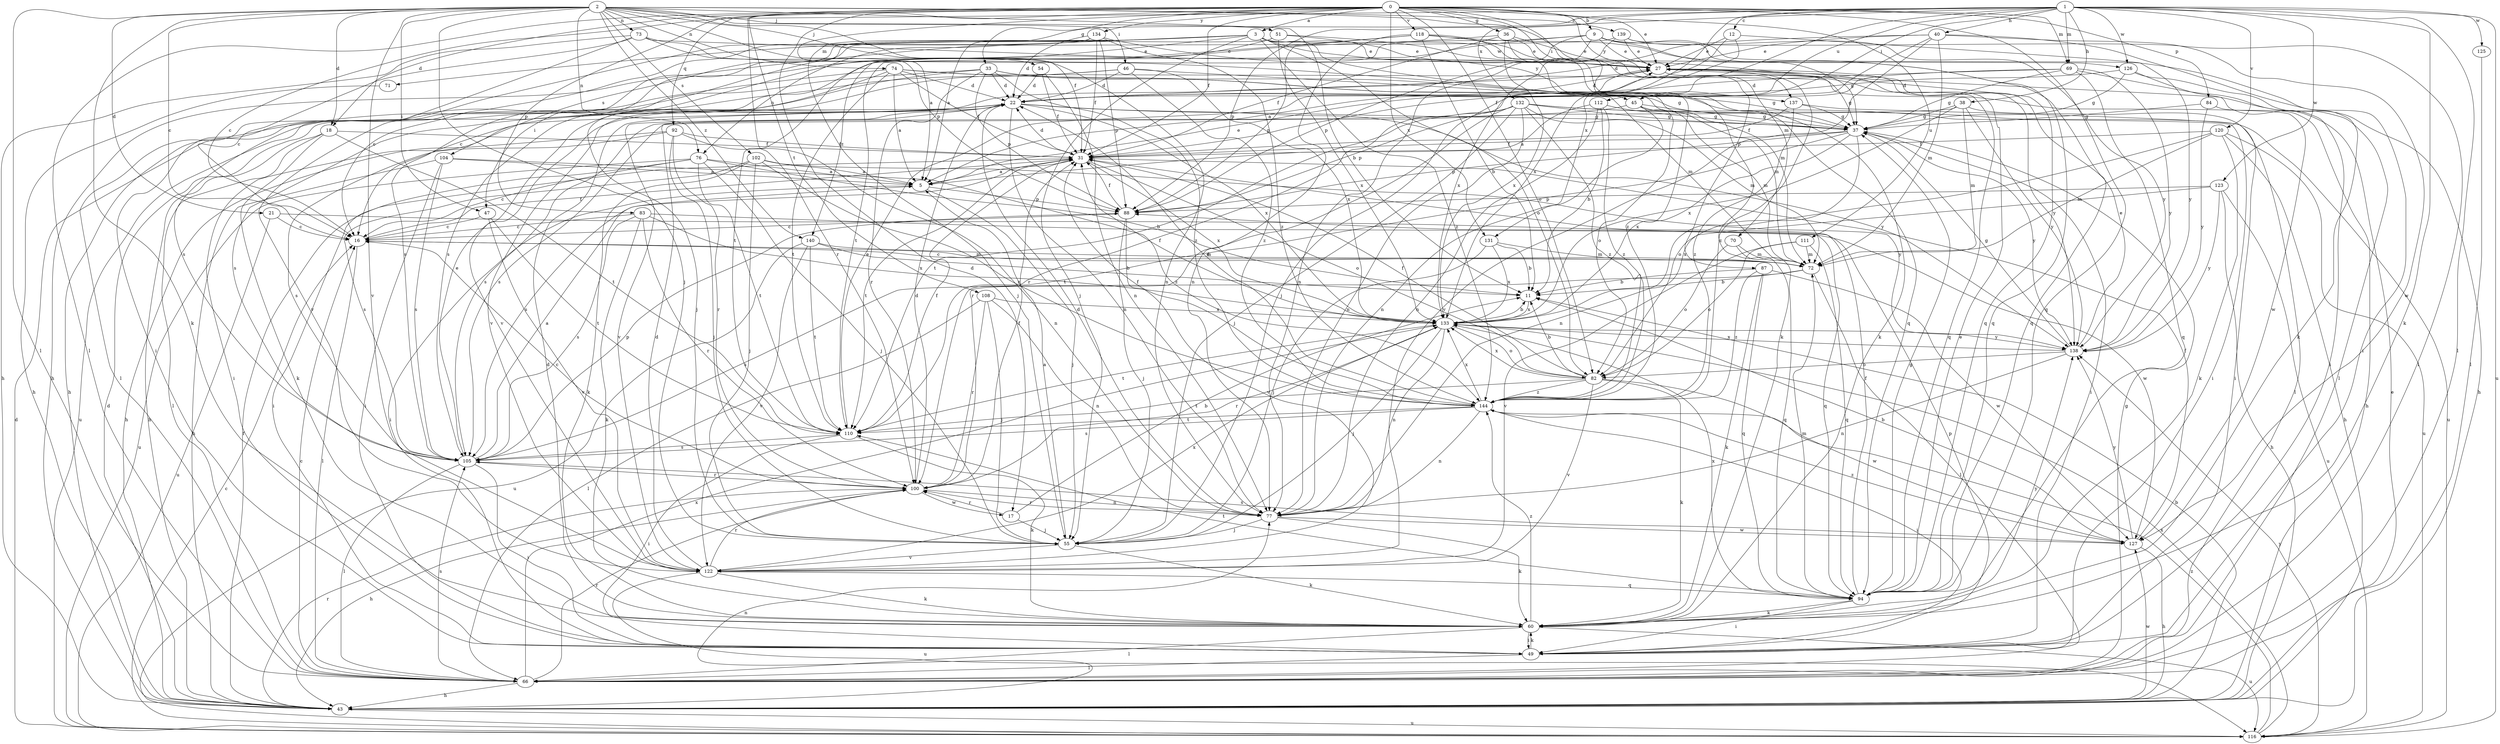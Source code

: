 strict digraph  {
0;
1;
2;
3;
5;
9;
11;
12;
16;
17;
18;
21;
22;
27;
31;
33;
36;
37;
38;
40;
43;
45;
46;
47;
49;
51;
54;
55;
60;
66;
69;
70;
71;
72;
73;
74;
76;
77;
82;
83;
84;
87;
88;
92;
94;
100;
102;
104;
105;
108;
110;
111;
112;
116;
118;
120;
122;
123;
125;
126;
127;
131;
132;
133;
134;
137;
138;
139;
140;
144;
0 -> 3  [label=a];
0 -> 5  [label=a];
0 -> 9  [label=b];
0 -> 17  [label=d];
0 -> 18  [label=d];
0 -> 27  [label=e];
0 -> 31  [label=f];
0 -> 33  [label=g];
0 -> 36  [label=g];
0 -> 45  [label=i];
0 -> 66  [label=l];
0 -> 69  [label=m];
0 -> 82  [label=o];
0 -> 83  [label=p];
0 -> 84  [label=p];
0 -> 87  [label=p];
0 -> 92  [label=q];
0 -> 94  [label=q];
0 -> 100  [label=r];
0 -> 108  [label=t];
0 -> 111  [label=u];
0 -> 118  [label=v];
0 -> 131  [label=x];
0 -> 134  [label=y];
0 -> 137  [label=y];
1 -> 5  [label=a];
1 -> 12  [label=c];
1 -> 16  [label=c];
1 -> 38  [label=h];
1 -> 40  [label=h];
1 -> 45  [label=i];
1 -> 60  [label=k];
1 -> 66  [label=l];
1 -> 69  [label=m];
1 -> 88  [label=p];
1 -> 112  [label=u];
1 -> 116  [label=u];
1 -> 120  [label=v];
1 -> 123  [label=w];
1 -> 125  [label=w];
1 -> 126  [label=w];
1 -> 131  [label=x];
1 -> 132  [label=x];
1 -> 133  [label=x];
2 -> 11  [label=b];
2 -> 16  [label=c];
2 -> 18  [label=d];
2 -> 21  [label=d];
2 -> 31  [label=f];
2 -> 46  [label=i];
2 -> 47  [label=i];
2 -> 51  [label=j];
2 -> 54  [label=j];
2 -> 55  [label=j];
2 -> 60  [label=k];
2 -> 66  [label=l];
2 -> 70  [label=m];
2 -> 73  [label=n];
2 -> 74  [label=n];
2 -> 76  [label=n];
2 -> 88  [label=p];
2 -> 102  [label=s];
2 -> 122  [label=v];
2 -> 139  [label=z];
2 -> 140  [label=z];
3 -> 27  [label=e];
3 -> 47  [label=i];
3 -> 55  [label=j];
3 -> 71  [label=m];
3 -> 72  [label=m];
3 -> 76  [label=n];
3 -> 82  [label=o];
3 -> 104  [label=s];
3 -> 126  [label=w];
3 -> 137  [label=y];
3 -> 140  [label=z];
3 -> 144  [label=z];
5 -> 27  [label=e];
5 -> 49  [label=i];
5 -> 55  [label=j];
5 -> 88  [label=p];
9 -> 16  [label=c];
9 -> 27  [label=e];
9 -> 37  [label=g];
9 -> 49  [label=i];
9 -> 66  [label=l];
9 -> 77  [label=n];
9 -> 88  [label=p];
9 -> 110  [label=t];
11 -> 133  [label=x];
12 -> 5  [label=a];
12 -> 27  [label=e];
12 -> 55  [label=j];
12 -> 138  [label=y];
16 -> 31  [label=f];
16 -> 66  [label=l];
16 -> 72  [label=m];
17 -> 11  [label=b];
17 -> 55  [label=j];
17 -> 100  [label=r];
18 -> 31  [label=f];
18 -> 43  [label=h];
18 -> 60  [label=k];
18 -> 66  [label=l];
18 -> 110  [label=t];
21 -> 16  [label=c];
21 -> 116  [label=u];
21 -> 127  [label=w];
22 -> 37  [label=g];
22 -> 49  [label=i];
22 -> 77  [label=n];
22 -> 116  [label=u];
22 -> 122  [label=v];
22 -> 133  [label=x];
22 -> 138  [label=y];
27 -> 22  [label=d];
27 -> 37  [label=g];
27 -> 94  [label=q];
27 -> 138  [label=y];
27 -> 144  [label=z];
31 -> 5  [label=a];
31 -> 22  [label=d];
31 -> 82  [label=o];
31 -> 105  [label=s];
31 -> 110  [label=t];
31 -> 133  [label=x];
33 -> 22  [label=d];
33 -> 37  [label=g];
33 -> 43  [label=h];
33 -> 72  [label=m];
33 -> 88  [label=p];
33 -> 100  [label=r];
33 -> 122  [label=v];
33 -> 144  [label=z];
36 -> 27  [label=e];
36 -> 31  [label=f];
36 -> 60  [label=k];
36 -> 105  [label=s];
36 -> 133  [label=x];
36 -> 144  [label=z];
37 -> 31  [label=f];
37 -> 49  [label=i];
37 -> 82  [label=o];
37 -> 88  [label=p];
37 -> 110  [label=t];
37 -> 133  [label=x];
37 -> 138  [label=y];
38 -> 37  [label=g];
38 -> 49  [label=i];
38 -> 72  [label=m];
38 -> 105  [label=s];
38 -> 133  [label=x];
38 -> 138  [label=y];
40 -> 22  [label=d];
40 -> 27  [label=e];
40 -> 31  [label=f];
40 -> 60  [label=k];
40 -> 72  [label=m];
40 -> 122  [label=v];
40 -> 127  [label=w];
43 -> 11  [label=b];
43 -> 22  [label=d];
43 -> 27  [label=e];
43 -> 31  [label=f];
43 -> 77  [label=n];
43 -> 100  [label=r];
43 -> 116  [label=u];
43 -> 127  [label=w];
45 -> 37  [label=g];
45 -> 72  [label=m];
45 -> 77  [label=n];
45 -> 82  [label=o];
45 -> 105  [label=s];
46 -> 22  [label=d];
46 -> 72  [label=m];
46 -> 105  [label=s];
46 -> 122  [label=v];
46 -> 133  [label=x];
46 -> 144  [label=z];
47 -> 16  [label=c];
47 -> 110  [label=t];
47 -> 122  [label=v];
49 -> 60  [label=k];
49 -> 66  [label=l];
49 -> 88  [label=p];
51 -> 27  [label=e];
51 -> 49  [label=i];
51 -> 94  [label=q];
51 -> 110  [label=t];
51 -> 133  [label=x];
54 -> 22  [label=d];
54 -> 31  [label=f];
54 -> 77  [label=n];
55 -> 5  [label=a];
55 -> 60  [label=k];
55 -> 122  [label=v];
60 -> 22  [label=d];
60 -> 49  [label=i];
60 -> 66  [label=l];
60 -> 116  [label=u];
60 -> 138  [label=y];
60 -> 144  [label=z];
66 -> 16  [label=c];
66 -> 37  [label=g];
66 -> 43  [label=h];
66 -> 100  [label=r];
66 -> 105  [label=s];
66 -> 133  [label=x];
69 -> 22  [label=d];
69 -> 37  [label=g];
69 -> 66  [label=l];
69 -> 94  [label=q];
69 -> 100  [label=r];
69 -> 138  [label=y];
70 -> 72  [label=m];
70 -> 82  [label=o];
70 -> 94  [label=q];
71 -> 43  [label=h];
72 -> 11  [label=b];
72 -> 16  [label=c];
72 -> 66  [label=l];
72 -> 105  [label=s];
73 -> 16  [label=c];
73 -> 27  [label=e];
73 -> 43  [label=h];
73 -> 77  [label=n];
73 -> 94  [label=q];
73 -> 122  [label=v];
74 -> 5  [label=a];
74 -> 22  [label=d];
74 -> 31  [label=f];
74 -> 37  [label=g];
74 -> 55  [label=j];
74 -> 66  [label=l];
74 -> 110  [label=t];
74 -> 127  [label=w];
76 -> 5  [label=a];
76 -> 11  [label=b];
76 -> 16  [label=c];
76 -> 49  [label=i];
76 -> 55  [label=j];
76 -> 110  [label=t];
76 -> 116  [label=u];
77 -> 22  [label=d];
77 -> 55  [label=j];
77 -> 60  [label=k];
77 -> 100  [label=r];
77 -> 127  [label=w];
82 -> 11  [label=b];
82 -> 31  [label=f];
82 -> 60  [label=k];
82 -> 110  [label=t];
82 -> 122  [label=v];
82 -> 127  [label=w];
82 -> 133  [label=x];
82 -> 144  [label=z];
83 -> 16  [label=c];
83 -> 60  [label=k];
83 -> 94  [label=q];
83 -> 100  [label=r];
83 -> 105  [label=s];
83 -> 133  [label=x];
84 -> 37  [label=g];
84 -> 43  [label=h];
84 -> 138  [label=y];
87 -> 11  [label=b];
87 -> 60  [label=k];
87 -> 94  [label=q];
87 -> 127  [label=w];
87 -> 144  [label=z];
88 -> 16  [label=c];
88 -> 31  [label=f];
88 -> 55  [label=j];
88 -> 122  [label=v];
92 -> 31  [label=f];
92 -> 43  [label=h];
92 -> 55  [label=j];
92 -> 77  [label=n];
92 -> 100  [label=r];
92 -> 105  [label=s];
94 -> 27  [label=e];
94 -> 31  [label=f];
94 -> 37  [label=g];
94 -> 49  [label=i];
94 -> 60  [label=k];
94 -> 72  [label=m];
94 -> 110  [label=t];
94 -> 133  [label=x];
100 -> 16  [label=c];
100 -> 22  [label=d];
100 -> 31  [label=f];
100 -> 43  [label=h];
100 -> 77  [label=n];
100 -> 17  [label=w];
102 -> 5  [label=a];
102 -> 55  [label=j];
102 -> 60  [label=k];
102 -> 105  [label=s];
102 -> 138  [label=y];
102 -> 144  [label=z];
104 -> 5  [label=a];
104 -> 43  [label=h];
104 -> 49  [label=i];
104 -> 105  [label=s];
104 -> 144  [label=z];
105 -> 5  [label=a];
105 -> 27  [label=e];
105 -> 49  [label=i];
105 -> 66  [label=l];
105 -> 88  [label=p];
105 -> 100  [label=r];
108 -> 55  [label=j];
108 -> 66  [label=l];
108 -> 77  [label=n];
108 -> 100  [label=r];
108 -> 133  [label=x];
110 -> 27  [label=e];
110 -> 31  [label=f];
110 -> 49  [label=i];
110 -> 60  [label=k];
110 -> 105  [label=s];
111 -> 72  [label=m];
111 -> 82  [label=o];
111 -> 94  [label=q];
111 -> 122  [label=v];
112 -> 5  [label=a];
112 -> 11  [label=b];
112 -> 37  [label=g];
112 -> 77  [label=n];
112 -> 144  [label=z];
116 -> 16  [label=c];
116 -> 22  [label=d];
116 -> 133  [label=x];
116 -> 138  [label=y];
116 -> 144  [label=z];
118 -> 11  [label=b];
118 -> 27  [label=e];
118 -> 60  [label=k];
118 -> 77  [label=n];
118 -> 88  [label=p];
118 -> 94  [label=q];
118 -> 105  [label=s];
120 -> 31  [label=f];
120 -> 43  [label=h];
120 -> 60  [label=k];
120 -> 72  [label=m];
120 -> 77  [label=n];
120 -> 116  [label=u];
122 -> 22  [label=d];
122 -> 60  [label=k];
122 -> 94  [label=q];
122 -> 100  [label=r];
122 -> 116  [label=u];
122 -> 133  [label=x];
123 -> 43  [label=h];
123 -> 88  [label=p];
123 -> 116  [label=u];
123 -> 133  [label=x];
123 -> 138  [label=y];
125 -> 66  [label=l];
126 -> 22  [label=d];
126 -> 37  [label=g];
126 -> 43  [label=h];
126 -> 49  [label=i];
127 -> 11  [label=b];
127 -> 31  [label=f];
127 -> 43  [label=h];
127 -> 105  [label=s];
127 -> 138  [label=y];
127 -> 144  [label=z];
131 -> 11  [label=b];
131 -> 55  [label=j];
131 -> 72  [label=m];
131 -> 133  [label=x];
132 -> 37  [label=g];
132 -> 49  [label=i];
132 -> 55  [label=j];
132 -> 72  [label=m];
132 -> 77  [label=n];
132 -> 88  [label=p];
132 -> 100  [label=r];
132 -> 110  [label=t];
132 -> 116  [label=u];
132 -> 144  [label=z];
133 -> 11  [label=b];
133 -> 31  [label=f];
133 -> 55  [label=j];
133 -> 77  [label=n];
133 -> 82  [label=o];
133 -> 100  [label=r];
133 -> 110  [label=t];
133 -> 138  [label=y];
134 -> 16  [label=c];
134 -> 22  [label=d];
134 -> 27  [label=e];
134 -> 31  [label=f];
134 -> 55  [label=j];
134 -> 88  [label=p];
134 -> 105  [label=s];
134 -> 144  [label=z];
137 -> 31  [label=f];
137 -> 37  [label=g];
137 -> 66  [label=l];
137 -> 144  [label=z];
138 -> 27  [label=e];
138 -> 37  [label=g];
138 -> 77  [label=n];
138 -> 82  [label=o];
138 -> 133  [label=x];
139 -> 27  [label=e];
139 -> 43  [label=h];
139 -> 94  [label=q];
139 -> 133  [label=x];
139 -> 138  [label=y];
140 -> 11  [label=b];
140 -> 72  [label=m];
140 -> 110  [label=t];
140 -> 116  [label=u];
140 -> 122  [label=v];
144 -> 22  [label=d];
144 -> 31  [label=f];
144 -> 49  [label=i];
144 -> 77  [label=n];
144 -> 105  [label=s];
144 -> 110  [label=t];
144 -> 133  [label=x];
}
